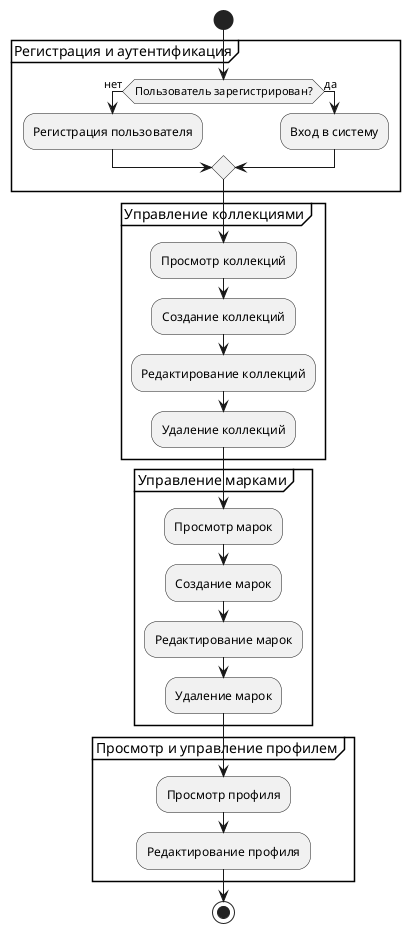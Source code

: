 @startuml
start

partition "Регистрация и аутентификация" {
  if (Пользователь зарегистрирован?) then (нет)
    :Регистрация пользователя;
  else (да)
    :Вход в систему;
  endif
}

partition "Управление коллекциями" {
  :Просмотр коллекций;
  :Создание коллекций;
  :Редактирование коллекций;
  :Удаление коллекций;
}

partition "Управление марками" {
  :Просмотр марок;
  :Создание марок;
  :Редактирование марок;
  :Удаление марок;
}

partition "Просмотр и управление профилем" {
  :Просмотр профиля;
  :Редактирование профиля;
}

stop
@enduml